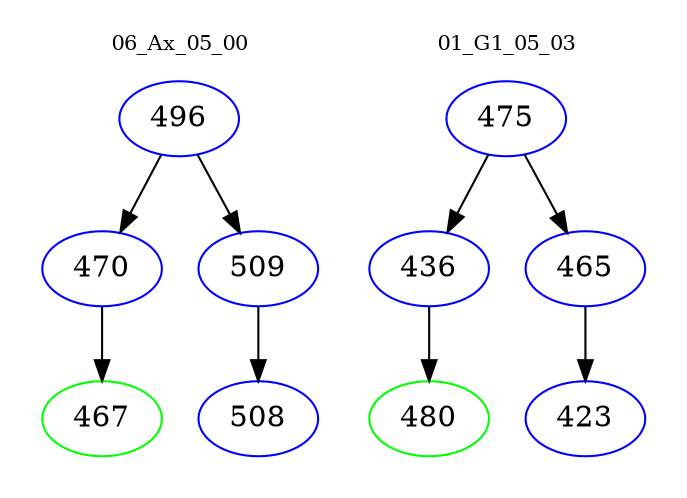 digraph{
subgraph cluster_0 {
color = white
label = "06_Ax_05_00";
fontsize=10;
T0_496 [label="496", color="blue"]
T0_496 -> T0_470 [color="black"]
T0_470 [label="470", color="blue"]
T0_470 -> T0_467 [color="black"]
T0_467 [label="467", color="green"]
T0_496 -> T0_509 [color="black"]
T0_509 [label="509", color="blue"]
T0_509 -> T0_508 [color="black"]
T0_508 [label="508", color="blue"]
}
subgraph cluster_1 {
color = white
label = "01_G1_05_03";
fontsize=10;
T1_475 [label="475", color="blue"]
T1_475 -> T1_436 [color="black"]
T1_436 [label="436", color="blue"]
T1_436 -> T1_480 [color="black"]
T1_480 [label="480", color="green"]
T1_475 -> T1_465 [color="black"]
T1_465 [label="465", color="blue"]
T1_465 -> T1_423 [color="black"]
T1_423 [label="423", color="blue"]
}
}
